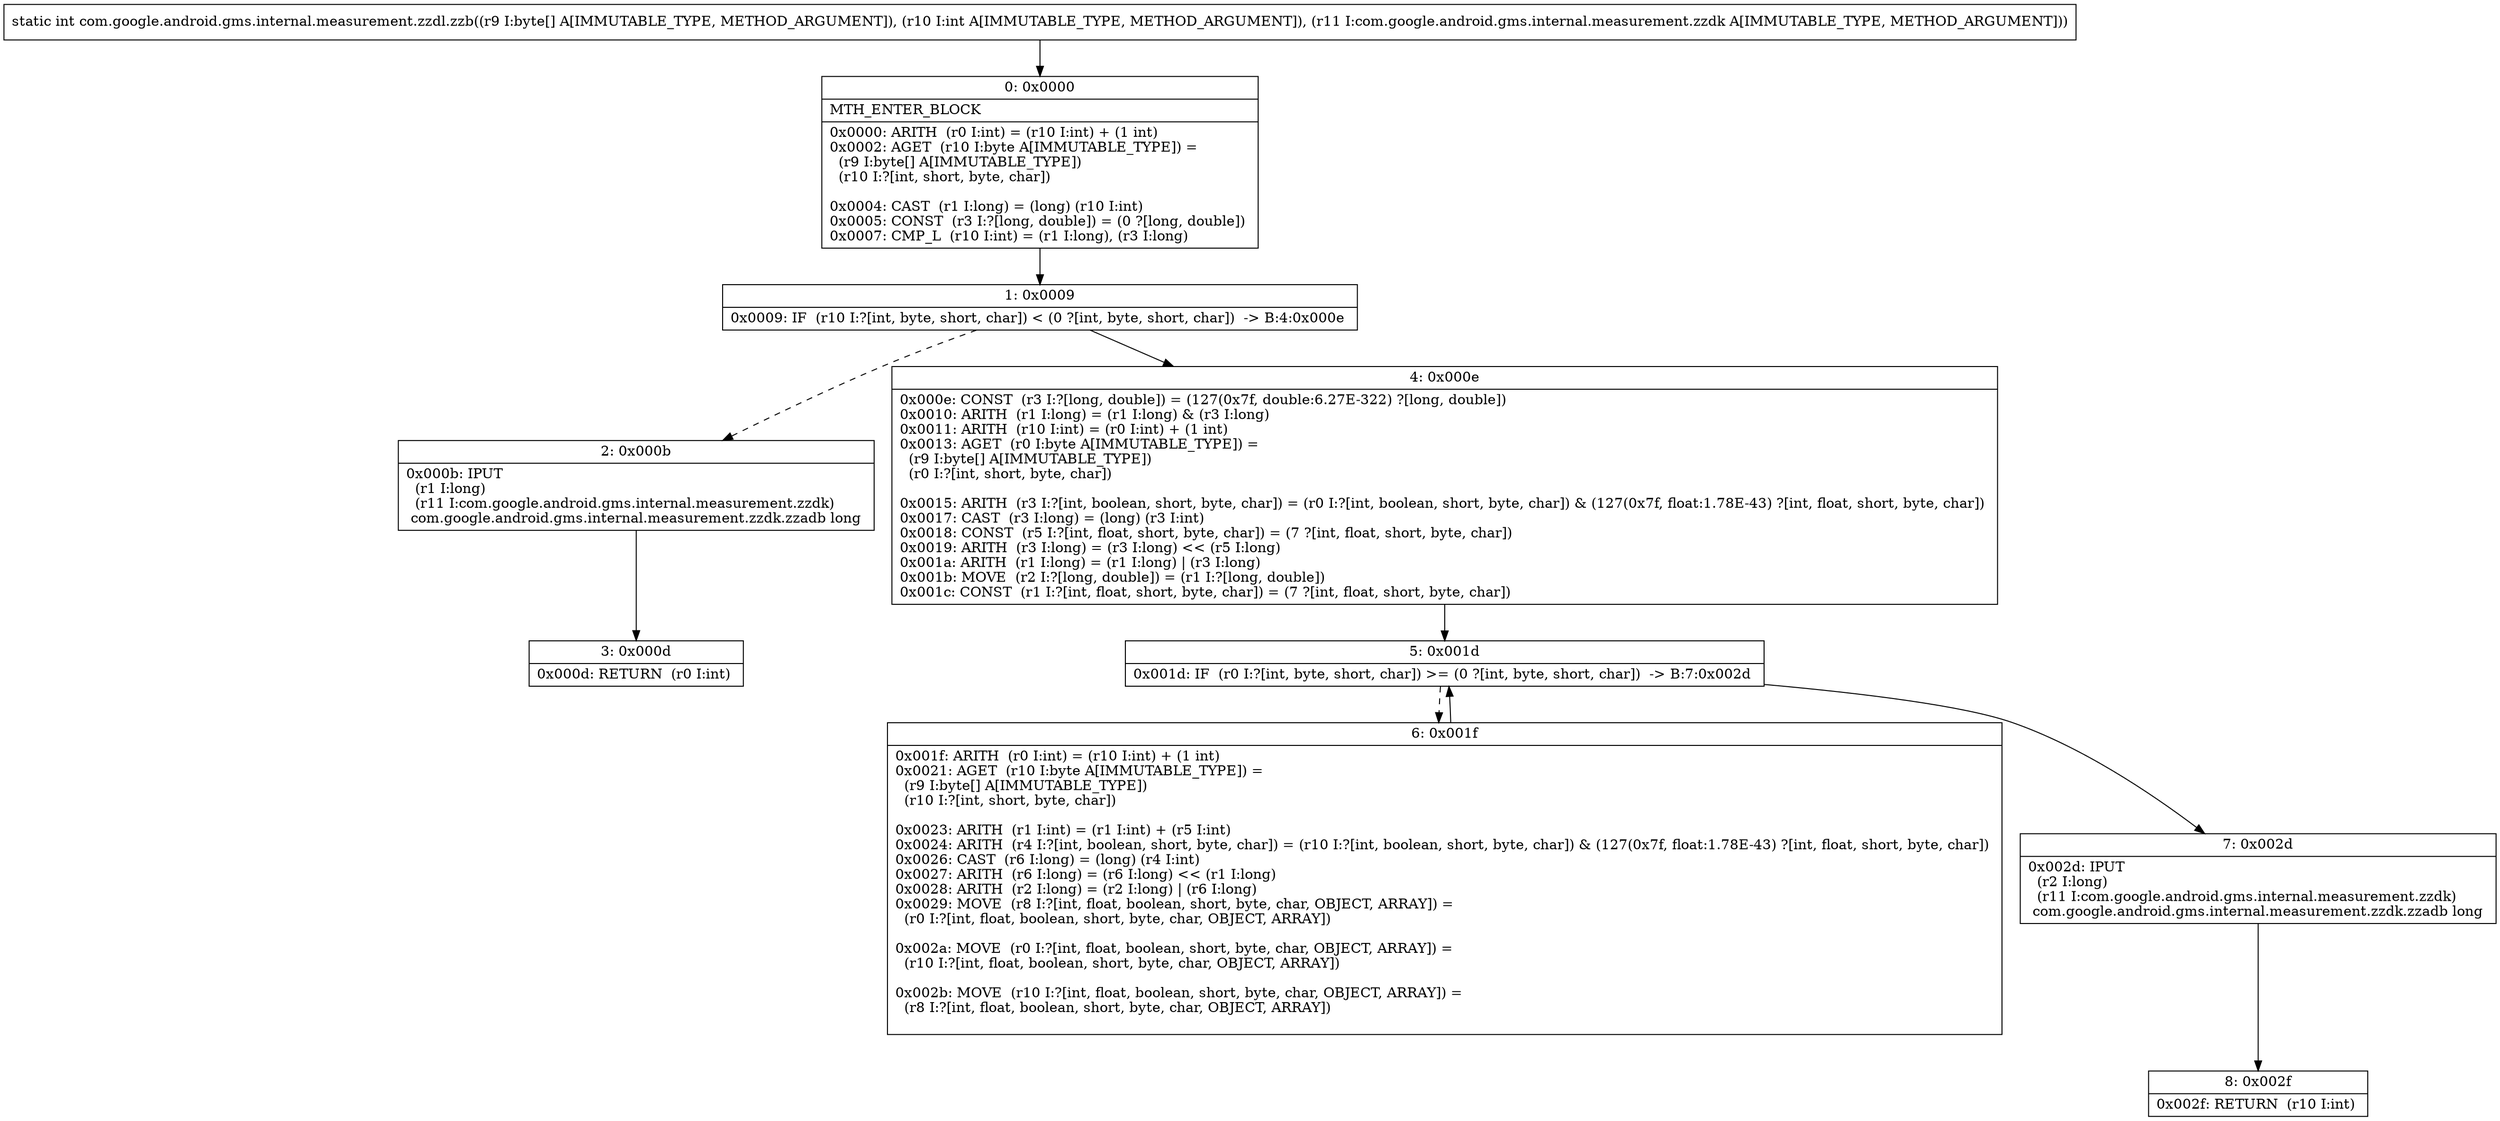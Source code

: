 digraph "CFG forcom.google.android.gms.internal.measurement.zzdl.zzb([BILcom\/google\/android\/gms\/internal\/measurement\/zzdk;)I" {
Node_0 [shape=record,label="{0\:\ 0x0000|MTH_ENTER_BLOCK\l|0x0000: ARITH  (r0 I:int) = (r10 I:int) + (1 int) \l0x0002: AGET  (r10 I:byte A[IMMUTABLE_TYPE]) = \l  (r9 I:byte[] A[IMMUTABLE_TYPE])\l  (r10 I:?[int, short, byte, char])\l \l0x0004: CAST  (r1 I:long) = (long) (r10 I:int) \l0x0005: CONST  (r3 I:?[long, double]) = (0 ?[long, double]) \l0x0007: CMP_L  (r10 I:int) = (r1 I:long), (r3 I:long) \l}"];
Node_1 [shape=record,label="{1\:\ 0x0009|0x0009: IF  (r10 I:?[int, byte, short, char]) \< (0 ?[int, byte, short, char])  \-\> B:4:0x000e \l}"];
Node_2 [shape=record,label="{2\:\ 0x000b|0x000b: IPUT  \l  (r1 I:long)\l  (r11 I:com.google.android.gms.internal.measurement.zzdk)\l com.google.android.gms.internal.measurement.zzdk.zzadb long \l}"];
Node_3 [shape=record,label="{3\:\ 0x000d|0x000d: RETURN  (r0 I:int) \l}"];
Node_4 [shape=record,label="{4\:\ 0x000e|0x000e: CONST  (r3 I:?[long, double]) = (127(0x7f, double:6.27E\-322) ?[long, double]) \l0x0010: ARITH  (r1 I:long) = (r1 I:long) & (r3 I:long) \l0x0011: ARITH  (r10 I:int) = (r0 I:int) + (1 int) \l0x0013: AGET  (r0 I:byte A[IMMUTABLE_TYPE]) = \l  (r9 I:byte[] A[IMMUTABLE_TYPE])\l  (r0 I:?[int, short, byte, char])\l \l0x0015: ARITH  (r3 I:?[int, boolean, short, byte, char]) = (r0 I:?[int, boolean, short, byte, char]) & (127(0x7f, float:1.78E\-43) ?[int, float, short, byte, char]) \l0x0017: CAST  (r3 I:long) = (long) (r3 I:int) \l0x0018: CONST  (r5 I:?[int, float, short, byte, char]) = (7 ?[int, float, short, byte, char]) \l0x0019: ARITH  (r3 I:long) = (r3 I:long) \<\< (r5 I:long) \l0x001a: ARITH  (r1 I:long) = (r1 I:long) \| (r3 I:long) \l0x001b: MOVE  (r2 I:?[long, double]) = (r1 I:?[long, double]) \l0x001c: CONST  (r1 I:?[int, float, short, byte, char]) = (7 ?[int, float, short, byte, char]) \l}"];
Node_5 [shape=record,label="{5\:\ 0x001d|0x001d: IF  (r0 I:?[int, byte, short, char]) \>= (0 ?[int, byte, short, char])  \-\> B:7:0x002d \l}"];
Node_6 [shape=record,label="{6\:\ 0x001f|0x001f: ARITH  (r0 I:int) = (r10 I:int) + (1 int) \l0x0021: AGET  (r10 I:byte A[IMMUTABLE_TYPE]) = \l  (r9 I:byte[] A[IMMUTABLE_TYPE])\l  (r10 I:?[int, short, byte, char])\l \l0x0023: ARITH  (r1 I:int) = (r1 I:int) + (r5 I:int) \l0x0024: ARITH  (r4 I:?[int, boolean, short, byte, char]) = (r10 I:?[int, boolean, short, byte, char]) & (127(0x7f, float:1.78E\-43) ?[int, float, short, byte, char]) \l0x0026: CAST  (r6 I:long) = (long) (r4 I:int) \l0x0027: ARITH  (r6 I:long) = (r6 I:long) \<\< (r1 I:long) \l0x0028: ARITH  (r2 I:long) = (r2 I:long) \| (r6 I:long) \l0x0029: MOVE  (r8 I:?[int, float, boolean, short, byte, char, OBJECT, ARRAY]) = \l  (r0 I:?[int, float, boolean, short, byte, char, OBJECT, ARRAY])\l \l0x002a: MOVE  (r0 I:?[int, float, boolean, short, byte, char, OBJECT, ARRAY]) = \l  (r10 I:?[int, float, boolean, short, byte, char, OBJECT, ARRAY])\l \l0x002b: MOVE  (r10 I:?[int, float, boolean, short, byte, char, OBJECT, ARRAY]) = \l  (r8 I:?[int, float, boolean, short, byte, char, OBJECT, ARRAY])\l \l}"];
Node_7 [shape=record,label="{7\:\ 0x002d|0x002d: IPUT  \l  (r2 I:long)\l  (r11 I:com.google.android.gms.internal.measurement.zzdk)\l com.google.android.gms.internal.measurement.zzdk.zzadb long \l}"];
Node_8 [shape=record,label="{8\:\ 0x002f|0x002f: RETURN  (r10 I:int) \l}"];
MethodNode[shape=record,label="{static int com.google.android.gms.internal.measurement.zzdl.zzb((r9 I:byte[] A[IMMUTABLE_TYPE, METHOD_ARGUMENT]), (r10 I:int A[IMMUTABLE_TYPE, METHOD_ARGUMENT]), (r11 I:com.google.android.gms.internal.measurement.zzdk A[IMMUTABLE_TYPE, METHOD_ARGUMENT])) }"];
MethodNode -> Node_0;
Node_0 -> Node_1;
Node_1 -> Node_2[style=dashed];
Node_1 -> Node_4;
Node_2 -> Node_3;
Node_4 -> Node_5;
Node_5 -> Node_6[style=dashed];
Node_5 -> Node_7;
Node_6 -> Node_5;
Node_7 -> Node_8;
}

